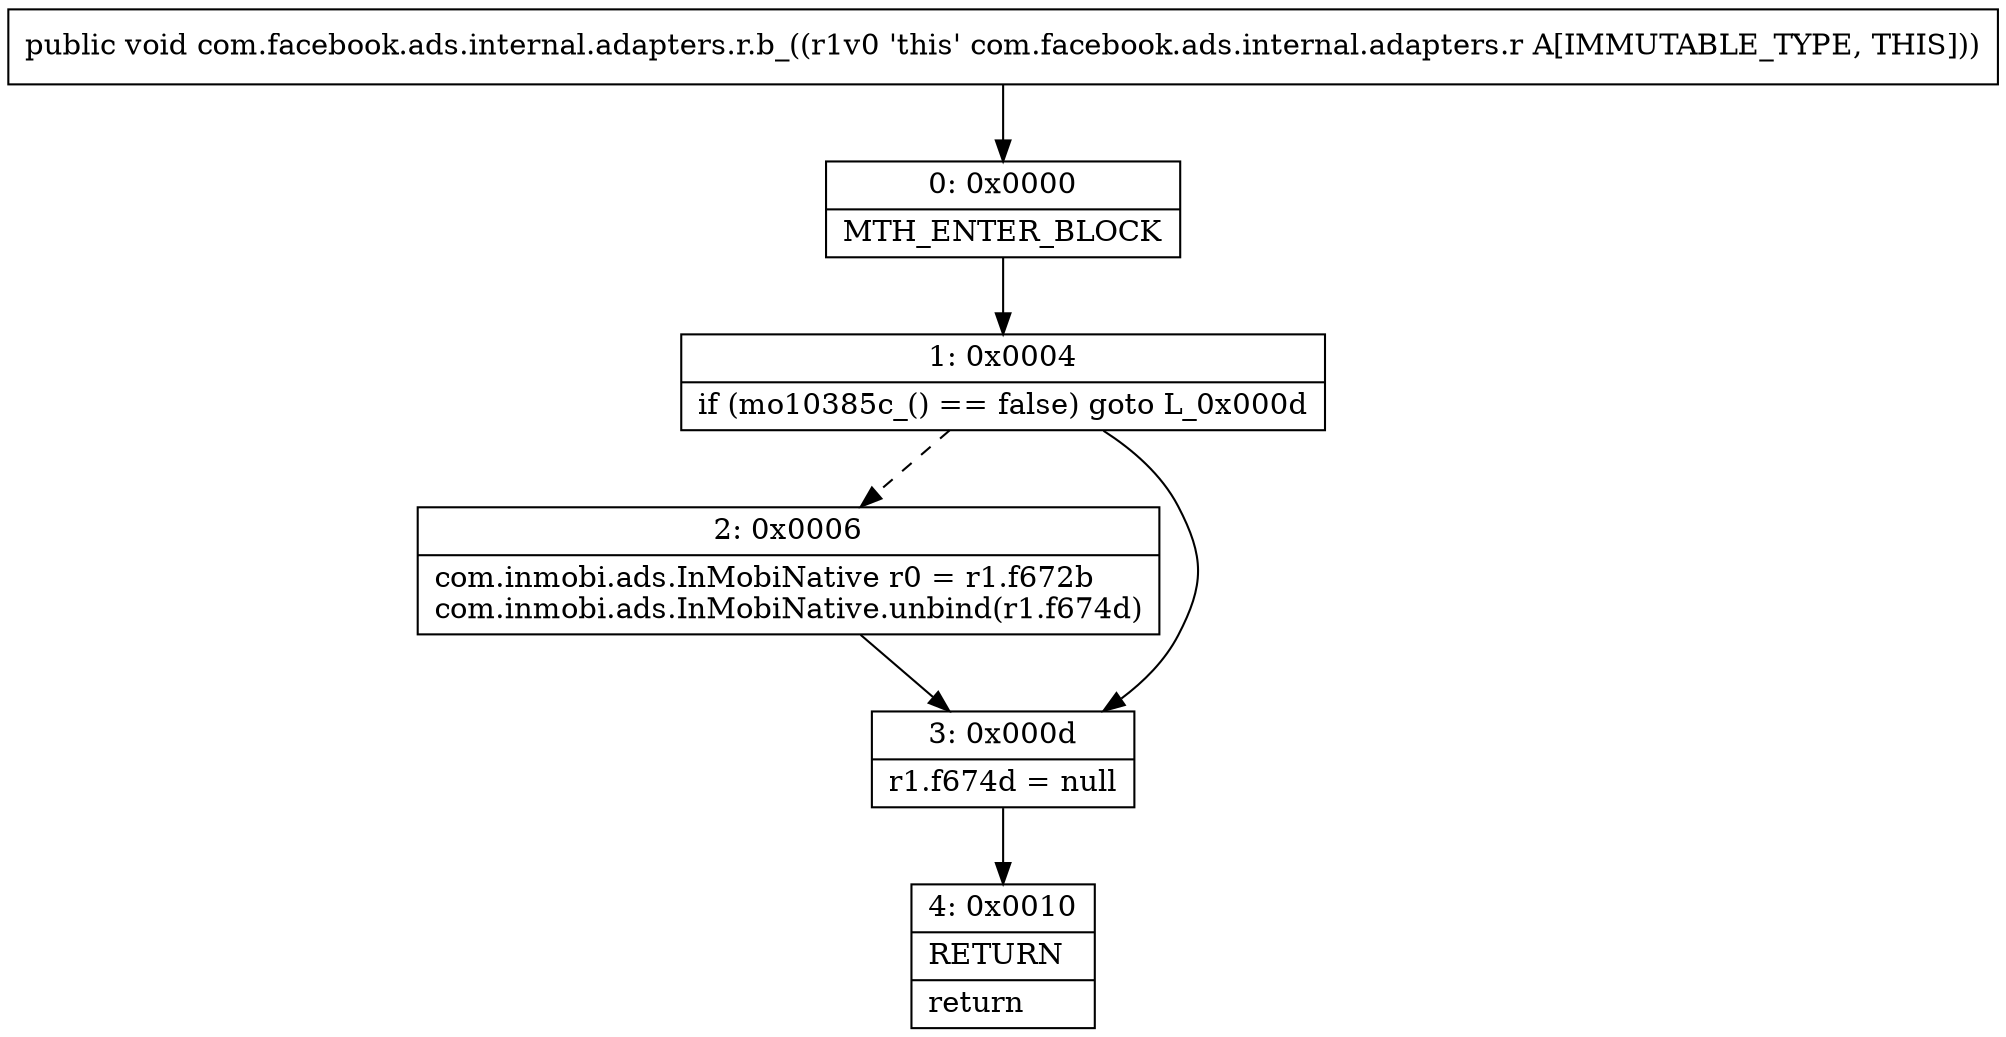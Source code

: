 digraph "CFG forcom.facebook.ads.internal.adapters.r.b_()V" {
Node_0 [shape=record,label="{0\:\ 0x0000|MTH_ENTER_BLOCK\l}"];
Node_1 [shape=record,label="{1\:\ 0x0004|if (mo10385c_() == false) goto L_0x000d\l}"];
Node_2 [shape=record,label="{2\:\ 0x0006|com.inmobi.ads.InMobiNative r0 = r1.f672b\lcom.inmobi.ads.InMobiNative.unbind(r1.f674d)\l}"];
Node_3 [shape=record,label="{3\:\ 0x000d|r1.f674d = null\l}"];
Node_4 [shape=record,label="{4\:\ 0x0010|RETURN\l|return\l}"];
MethodNode[shape=record,label="{public void com.facebook.ads.internal.adapters.r.b_((r1v0 'this' com.facebook.ads.internal.adapters.r A[IMMUTABLE_TYPE, THIS])) }"];
MethodNode -> Node_0;
Node_0 -> Node_1;
Node_1 -> Node_2[style=dashed];
Node_1 -> Node_3;
Node_2 -> Node_3;
Node_3 -> Node_4;
}

